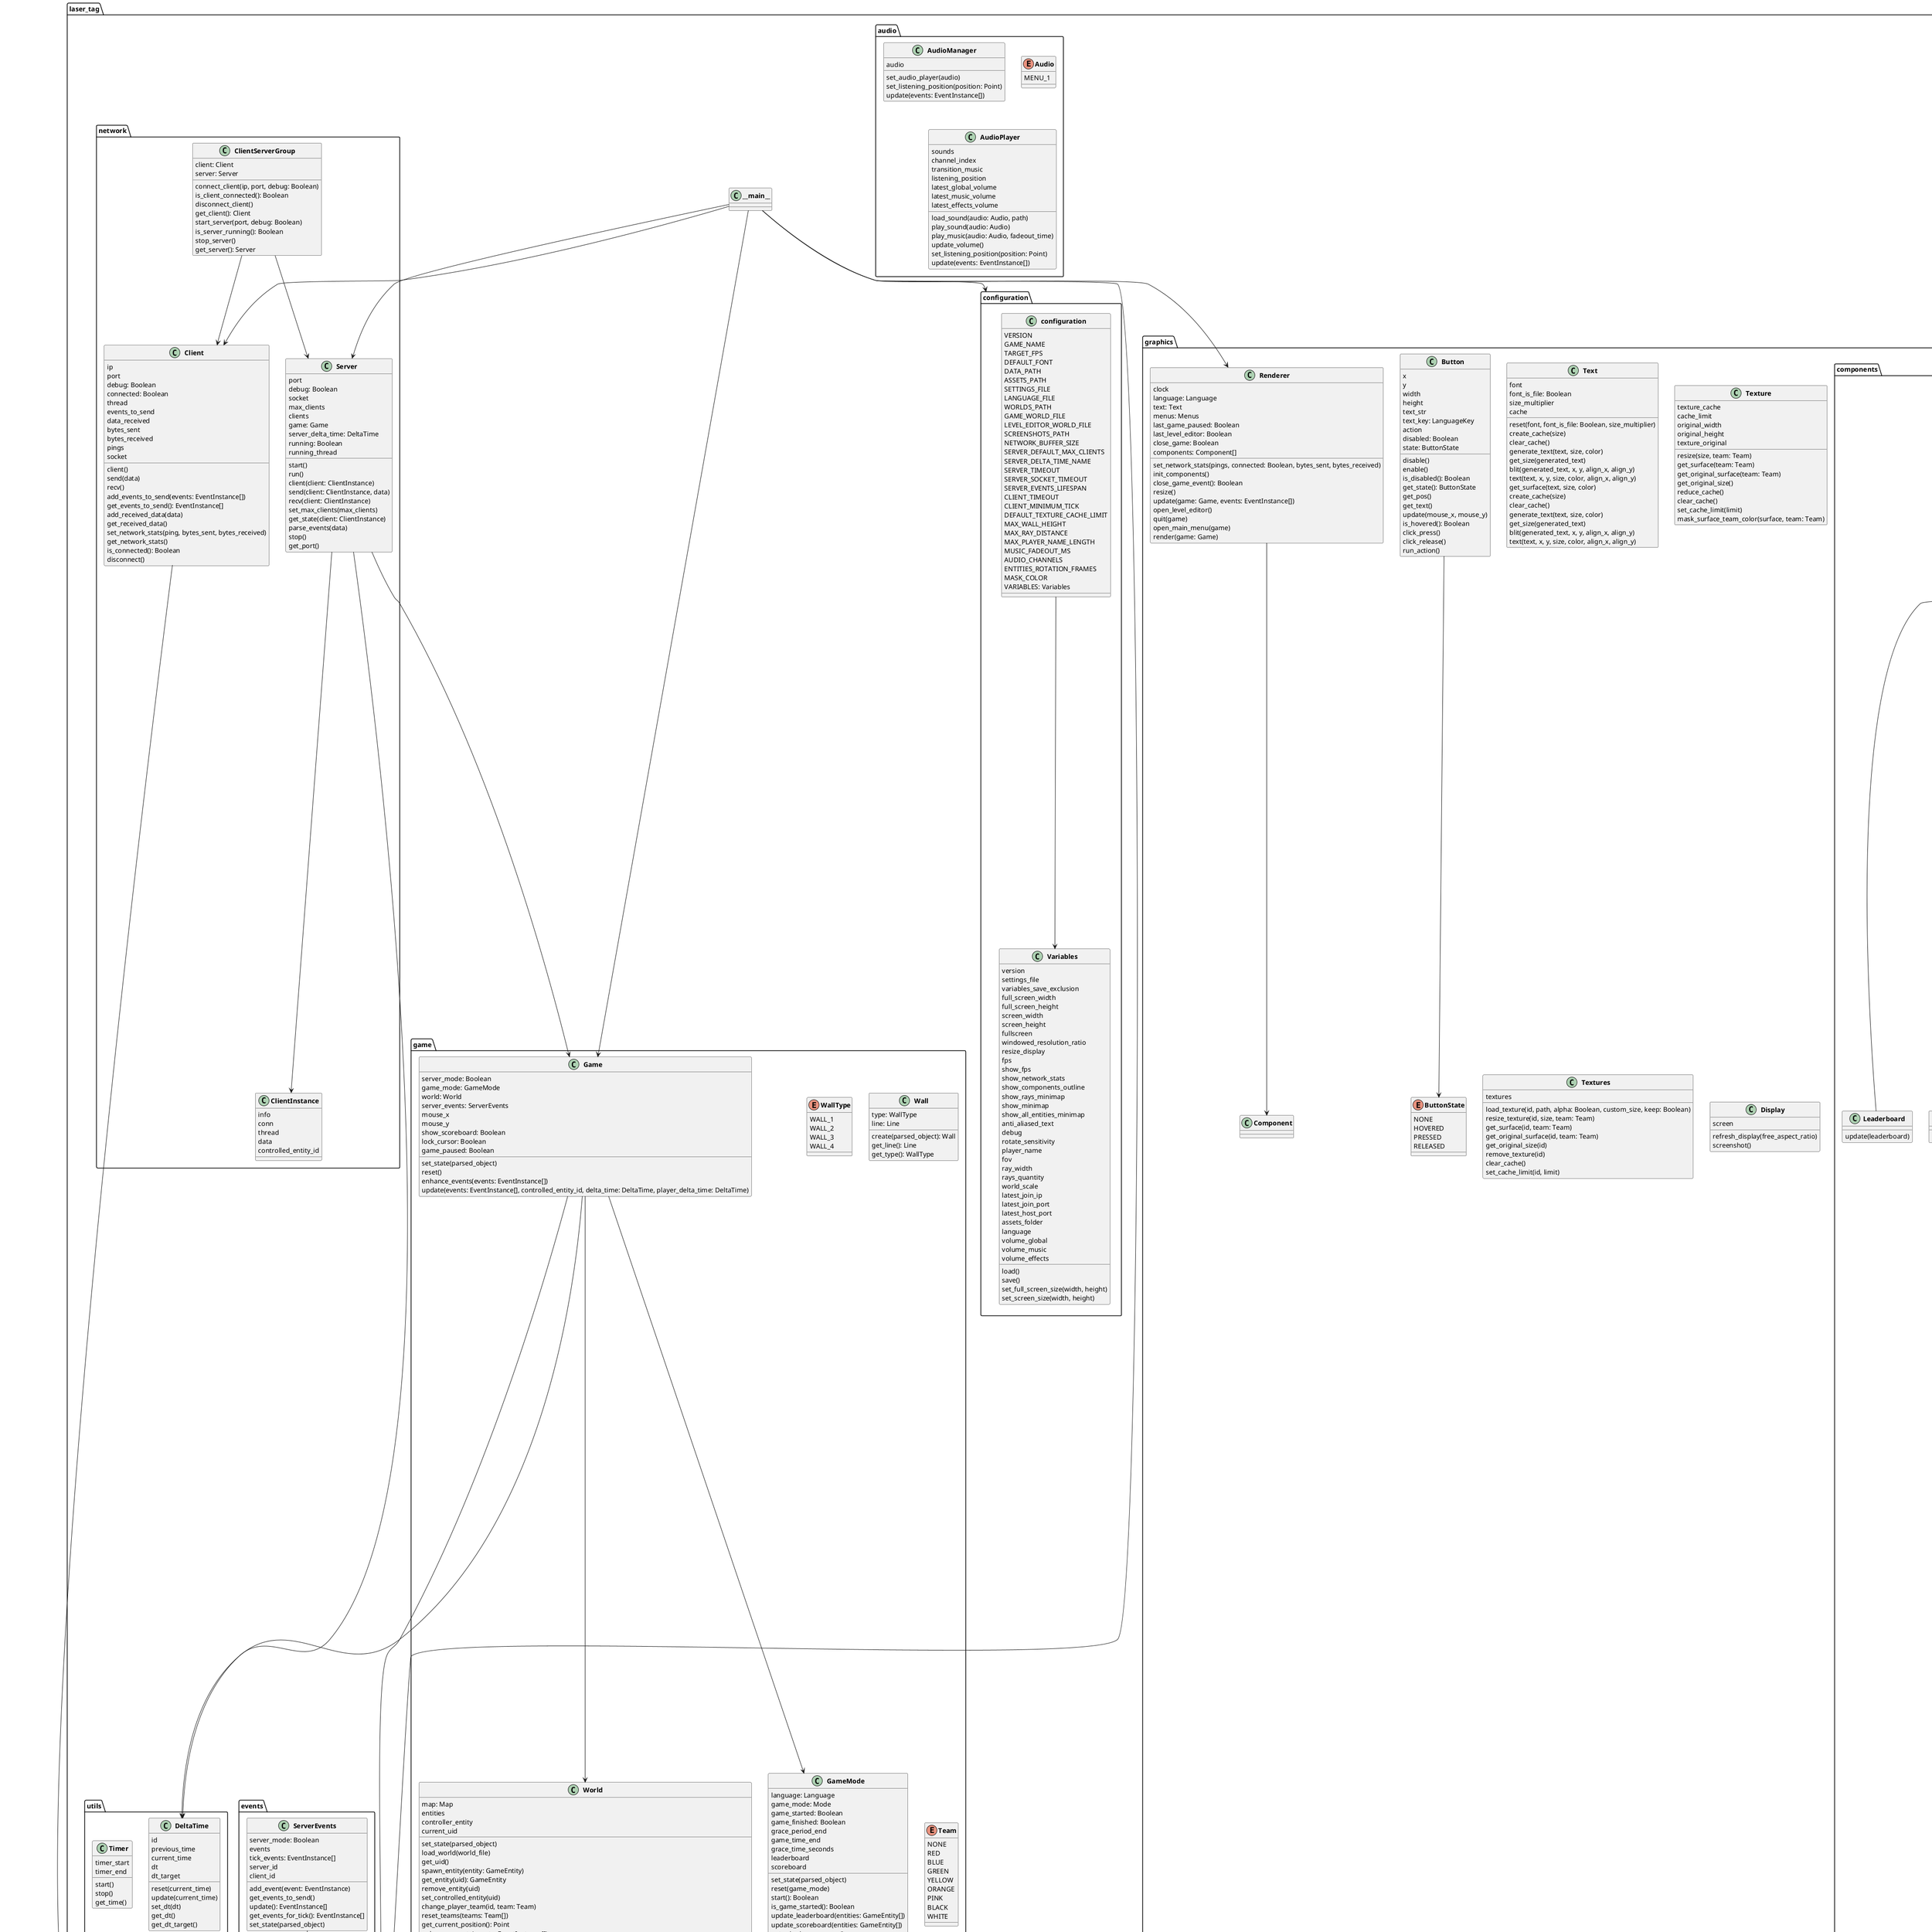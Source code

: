 @startuml "Laser Tag Diagram"

skinparam classFontStyle Bold

package laser_tag {
    package configuration {
        class configuration {
            VERSION
            GAME_NAME
            TARGET_FPS
            DEFAULT_FONT
            DATA_PATH
            ASSETS_PATH
            SETTINGS_FILE
            LANGUAGE_FILE
            WORLDS_PATH
            GAME_WORLD_FILE
            LEVEL_EDITOR_WORLD_FILE
            SCREENSHOTS_PATH
            NETWORK_BUFFER_SIZE
            SERVER_DEFAULT_MAX_CLIENTS
            SERVER_DELTA_TIME_NAME
            SERVER_TIMEOUT
            SERVER_SOCKET_TIMEOUT
            SERVER_EVENTS_LIFESPAN
            CLIENT_TIMEOUT
            CLIENT_MINIMUM_TICK
            DEFAULT_TEXTURE_CACHE_LIMIT
            MAX_WALL_HEIGHT
            MAX_RAY_DISTANCE
            MAX_PLAYER_NAME_LENGTH
            MUSIC_FADEOUT_MS
            AUDIO_CHANNELS
            ENTITIES_ROTATION_FRAMES
            MASK_COLOR
            VARIABLES: Variables
        }

        class Variables {
            version
            settings_file
            variables_save_exclusion
            full_screen_width
            full_screen_height
            screen_width
            screen_height
            fullscreen
            windowed_resolution_ratio
            resize_display
            fps
            show_fps
            show_network_stats
            show_components_outline
            show_rays_minimap
            show_minimap
            show_all_entities_minimap
            anti_aliased_text
            debug
            rotate_sensitivity
            player_name
            fov
            ray_width
            rays_quantity
            world_scale
            latest_join_ip
            latest_join_port
            latest_host_port
            assets_folder
            language
            volume_global
            volume_music
            volume_effects

            load()
            save()
            set_full_screen_size(width, height)
            set_screen_size(width, height)
        }

        configuration --> Variables
    }

    package math {
        class Circle
        {
            origin: Point
            radius

            create(parsed_object): Circle
            collides_with(other): Boolean
            collides_with_circle(other: Circle): Boolean
            collides_with_point(other: Point): Boolean
            collides_with_segment(other: Line): Boolean
        }

        class Line {
            point1: Point
            point2: Point
            distance
            rotation
            margin

            create(parsed_object): Line
            get_intersection_line(line: Line): Point
            get_intersection_segment(line: Line): Point
            get_coordinates(map_bounds)
            get_distance()
            get_rotation()
        }

        class Point {
            x
            y

            create(parsed_object): Point
        }

        Circle --> Point
        Circle --> Line
        Line --> Point
    }

    package utils {
        class DeltaTime {
            id
            previous_time
            current_time
            dt
            dt_target

            reset(current_time)
            update(current_time)
            set_dt(dt)
            get_dt()
            get_dt_target()
        }

        class Timer {
            timer_start
            timer_end

            start()
            stop()
            get_time()
        }
    }

    package events {
        enum Event {
            NONE
            TICK
            START_GAME
            CHANGE_GAME_MODE
            CHANGE_PLAYER_TEAM
            PLAYER_JOIN
            PLAYER_LEAVE
            PLAY_SOUND
            PLAY_SOUND_LOCAL
            MESSAGE
            TYPE_CHAR
            GAME_MOVE
            GAME_MOVE_FORWARD
            GAME_MOVE_BACKWARD
            GAME_MOVE_LEFT
            GAME_MOVE_RIGHT
            GAME_RUN
            GAME_JUMP
            GAME_CROUCH
            GAME_RELOAD
            GAME_SHOOT
            GAME_ROTATE
            GAME_SCOREBOARD
            KEY_ESCAPE
            KEY_ESCAPE_PRESS
            KEY_RETURN
            KEY_RETURN_PRESS
            KEY_BACKSPACE
            KEY_BACKSPACE_PRESS
            KEY_TAB
            KEY_UP
            KEY_DOWN
            KEY_LEFT
            KEY_RIGHT
            MOUSE_MOVE
            MOUSE_LEFT_CLICK
            MOUSE_LEFT_CLICK_PRESS
            MOUSE_LEFT_CLICK_RELEASE
            MOUSE_RIGHT_CLICK
            MOUSE_RIGHT_CLICK_PRESS
            MOUSE_RIGHT_CLICK_RELEASE
            MOUSE_MIDDLE_CLICK
            MOUSE_MIDDLE_CLICK_PRESS
            MOUSE_MIDDLE_CLICK_RELEASE
            MOUSE_SCROLL_UP
            MOUSE_SCROLL_DOWN
            WINDOW_RESIZE
            WINDOW_FULLSCREEN
            WINDOW_QUIT
            SCREENSHOT
        }

        class EventInstance {
            timestamp
            id
            data
            local: Boolean
            game: Boolean
            server: Boolean

            create(parsed_object): EventInstance
        }

        class ServerEvents {
            server_mode: Boolean
            events
            tick_events: EventInstance[]
            server_id
            client_id

            add_event(event: EventInstance)
            get_events_to_send()
            update(): EventInstance[]
            get_events_for_tick(): EventInstance[]
            set_state(parsed_object)
        }

        EventInstance --> Event
        ServerEvents --> EventInstance
    }

    package audio {
        enum Audio {
            MENU_1
        }

        class AudioManager {
            audio

            set_audio_player(audio)
            set_listening_position(position: Point)
            update(events: EventInstance[])
        }

        class AudioPlayer {
            sounds
            channel_index
            transition_music
            listening_position
            latest_global_volume
            latest_music_volume
            latest_effects_volume

            load_sound(audio: Audio, path)
            play_sound(audio: Audio)
            play_music(audio: Audio, fadeout_time)
            update_volume()
            set_listening_position(position: Point)
            update(events: EventInstance[])
        }
    }

    package entities {
        class Entity {
            position: Point
            collider: Circle
            rotation
            alive: Boolean

            create(parsed_object): Entity
            move(x, y)
            collides_with(other: Entity): Boolean
        }

        class GameEntity extends Entity {
            move_speed
            run_speed_multiplier
            crouch_speed_multiplier
            attack_speed
            next_attack_timestamps
            damages
            can_move: Boolean
            can_attack: Boolean
            can_be_attacked: Boolean
            is_running: Boolean
            is_crouching: Boolean
            score
            score_reward
            eliminations
            deaths
            team
            hp

            create(parsed_object): GameEntity
            entity_radius()
            reset()
            move(x, y)
            set_max_hp(max_hp)
            death(no_deletion: Boolean)
            attack(): Boolean
            check_can_be_attacked(): Boolean
            damage(damage): Boolean
            heal(heal)
            on_hit(entity: GameEntity)
            on_kill(entity: GameEntity)
        }

        class BarrelShort extends GameEntity {
            create(parsed_object): BarrelShort
            entity_radius()
            death()
        }

        class BarrelTall extends GameEntity {
            create(parsed_object): BarrelTall
            entity_radius()
            death()
        }

        class Player extends GameEntity {
            name
            is_shooting: Boolean
            is_moving: Boolean
            holding_restart: Boolean
            deactivation_time
            deactivated_until_timestamp
            deactivation_time_ratio

            create(parsed_object): Player
            entity_radius()
            get_deactivation_time_ratio()
            death()
            check_can_be_attacked()
            set_name(name)
        }

        class LaserRay extends Entity {
            end_position
            parent_id
            get_entity_fct
            time_to_live

            create(parsed_object): LaserRay
            entity_radius()
            on_hit(entity: GameEntity)
            on_kill(entity: GameEntity)
            death()
            attack(): Boolean
            give_stats_to_parent()
            collides_with(other: Entity): Boolean
        }

        Entity --> Point
        Entity --> Circle
    }

    package game {
        class Game {
            server_mode: Boolean
            game_mode: GameMode
            world: World
            server_events: ServerEvents
            mouse_x
            mouse_y
            show_scoreboard: Boolean
            lock_cursor: Boolean
            game_paused: Boolean

            set_state(parsed_object)
            reset()
            enhance_events(events: EventInstance[])
            update(events: EventInstance[], controlled_entity_id, delta_time: DeltaTime, player_delta_time: DeltaTime)
        }

        enum Mode {
            SOLO
            TEAM
            SOLO_ELIMINATION
            TEAM_ELIMINATION
        }

        class GameMode {
            language: Language
            game_mode: Mode
            game_started: Boolean
            game_finished: Boolean
            grace_period_end
            game_time_end
            grace_time_seconds
            leaderboard
            scoreboard

            set_state(parsed_object)
            reset(game_mode)
            start(): Boolean
            is_game_started(): Boolean
            update_leaderboard(entities: GameEntity[])
            update_scoreboard(entities: GameEntity[])
            get_winning_message()
            get_winning_color()
            change_mode(mode: Mode): Boolean
            get_teams_available(mode: Mode): Team[]
            update(entities: GameEntity[])
        }

        enum WallType {
            WALL_1
            WALL_2
            WALL_3
            WALL_4
        }

        class Wall {
            type: WallType
            line: Line

            create(parsed_object): Wall
            get_line(): Line
            get_type(): WallType
        }

        class Map {
            walls: Wall[]
            spawn_points: Point[]
            spatial_partitioning
            map_min_x
            map_min_y
            map_max_x
            map_max_y
            margin

            set_walls(walls: Wall[])
            get_spawn_point(): Point
            get_map_bounds()
            generate_partitioning_cache()
            collides_with(collider: Circle): Boolean
            cast_ray(origin: Point, direction): Ray
        }

        class World {
            map: Map
            entities
            controller_entity
            current_uid

            set_state(parsed_object)
            load_world(world_file)
            get_uid()
            spawn_entity(entity: GameEntity)
            get_entity(uid): GameEntity
            remove_entity(uid)
            set_controlled_entity(uid)
            change_player_team(id, team: Team)
            reset_teams(teams: Team[])
            get_current_position(): Point
            enhance_events(events: EventInstance[])
            update(events: EventInstance[], controlled_entity_id, delta_time: DeltaTime, player_delta_time: DeltaTime)
            move_entity(entity: GameEntity, movement_vector: Point): Boolean
            cast_rays()
        }

        class Ray {
            origin: Point
            direction
            distance

            set_hit(hit_point: Point, hit_infos, distance)
        }

        enum Team {
            NONE
            RED
            BLUE
            GREEN
            YELLOW
            ORANGE
            PINK
            BLACK
            WHITE
        }

        Game --> GameMode
        Game --> World
        Game --> EventInstance
        Game --> DeltaTime
        GameMode --> Mode
        GameMode --> GameEntity
        World --> Map
        World --> GameEntity
        World --> EventInstance
        Map --> Point
        Map --> Circle
        Map --> Ray
        Ray --> Point
    }

    package network {
        class Client {
            ip
            port
            debug: Boolean
            connected: Boolean
            thread
            events_to_send
            data_received
            bytes_sent
            bytes_received
            pings
            socket

            client()
            send(data)
            recv()
            add_events_to_send(events: EventInstance[])
            get_events_to_send(): EventInstance[]
            add_received_data(data)
            get_received_data()
            set_network_stats(ping, bytes_sent, bytes_received)
            get_network_stats()
            is_connected(): Boolean
            disconnect()
        }

        class Server {
            port
            debug: Boolean
            socket
            max_clients
            clients
            game: Game
            server_delta_time: DeltaTime
            running: Boolean
            running_thread

            start()
            run()
            client(client: ClientInstance)
            send(client: ClientInstance, data)
            recv(client: ClientInstance)
            set_max_clients(max_clients)
            get_state(client: ClientInstance)
            parse_events(data)
            stop()
            get_port()
        }

        class ClientInstance {
            info
            conn
            thread
            data
            controlled_entity_id
        }

        class ClientServerGroup {
            client: Client
            server: Server

            connect_client(ip, port, debug: Boolean)
            is_client_connected(): Boolean
            disconnect_client()
            get_client(): Client
            start_server(port, debug: Boolean)
            is_server_running(): Boolean
            stop_server()
            get_server(): Server
        }

        ClientServerGroup --> Client
        ClientServerGroup --> Server
        Client --> EventInstance
        Server --> Game
        Server --> DeltaTime
        Server --> ClientInstance
    }

    package language {
        enum LanguageKey {
            GAME_NAME
            DEFAULT_PLAYER_NAME
            NETWORK_STATS_CONNECTED
            NETWORK_STATS_DISCONNECTED
            NETWORK_STATS_CONNECTING
            NETWORK_STATS_PING
            NETWORK_STATS_AVG_SEND_TICK
            NETWORK_STATS_SEND_SECOND
            NETWORK_STATS_AVG_SEND
            NETWORK_STATS_MAX_SEND
            NETWORK_STATS_AVG_RECV
            NETWORK_STATS_MAX_RECV
            NETWORK_STATS_KBITS_UNIT
            LEVEL_EDITOR_QUIT
            LEVEL_EDITOR_SAVE
            LEVEL_EDITOR_LOAD
            LEVEL_EDITOR_PLACE
            LEVEL_EDITOR_MOVE
            LEVEL_EDITOR_SNAP
            LEVEL_EDITOR_GRID
            LEVEL_EDITOR_PREVIEW
            LEVEL_EDITOR_HELP
            LEVEL_EDITOR_ITEM_WALL_1
            LEVEL_EDITOR_ITEM_WALL_2
            LEVEL_EDITOR_ITEM_WALL_3
            LEVEL_EDITOR_ITEM_WALL_4
            LEVEL_EDITOR_ITEM_BARREL_SHORT
            LEVEL_EDITOR_ITEM_BARREL_TALL
            LEVEL_EDITOR_ITEM_SPAWN_POINT
            GAME_FPS
            GAME_SCOREBOARD_TITLE
            GAME_SCOREBOARD_TEAM
            GAME_SCOREBOARD_NAME
            GAME_SCOREBOARD_SCORE
            GAME_SCOREBOARD_ELIMINATIONS
            GAME_SCOREBOARD_DEATHS
            GAME_END_GAME_WINNER_TITLE
            GAME_END_GAME_WINNER_PLAYER
            GAME_END_GAME_WINNER_TEAM
            GAME_END_GAME_HOLD_TO_RESTART
            MENU_MAIN_PLAY
            MENU_MAIN_SETTINGS
            MENU_MAIN_QUIT
            MENU_PAUSE_TITLE
            MENU_PAUSE_INFORMATION
            MENU_PAUSE_RESUME
            MENU_PAUSE_SETTINGS
            MENU_PAUSE_QUIT
            MENU_CONFIRMATION_YES
            MENU_CONFIRMATION_NO
            MENU_CONFIRMATION_QUIT_GAME
            MENU_CONFIRMATION_CLOSE_GAME
            MENU_SETTINGS_TITLE
            MENU_SETTINGS_BACK
            MENU_SETTINGS_GENERAL
            MENU_SETTINGS_DISPLAY
            MENU_SETTINGS_CONTROLS
            MENU_SETTINGS_AUDIO
            MENU_SETTINGS_DEBUG
            MENU_SETTINGS_FOV
            MENU_SETTINGS_RAY_WIDTH
            MENU_SETTINGS_LANGUAGE
            MENU_SETTINGS_ASSETS_PACK
            MENU_SETTINGS_SHOW_FPS
            MENU_SETTINGS_FPS
            MENU_SETTINGS_TEXT_ANTI_ALIASING
            MENU_SETTINGS_RESOLUTION
            MENU_SETTINGS_FULLSCREEN
            MENU_SETTINGS_NETWORK_STATS
            MENU_SETTINGS_COMPONENTS_OUTLINE
            MENU_SETTINGS_RAYS_MINIMAP
            MENU_SETTINGS_ALL_ENTITIES_MINIMAP
            MENU_SETTINGS_LEVEL_EDITOR
            MENU_SETTINGS_LEVEL_EDITOR_OPEN
            MENU_SETTINGS_VOLUME_GLOBAL
            MENU_SETTINGS_VOLUME_MUSIC
            MENU_SETTINGS_VOLUME_EFFECTS
            MENU_CONNECTION_TITLE
            MENU_CONNECTION_BACK
            MENU_CONNECTION_JOIN
            MENU_CONNECTION_HOST
            MENU_CONNECTION_IP
            MENU_CONNECTION_PORT
            MENU_CONNECTION_HOSTED_PORT
            MENU_CONNECTION_STOP
            MENU_CONNECTION_SERVER_RUNNING
            MENU_CONNECTION_SERVER_STOPPED
            MENU_DISCONNECTED_TITLE
            MENU_DISCONNECTED_MENU
            MENU_SELECTION_TITLE
            MENU_SELECTION_START
            MENU_SELECTION_LEAVE
            MENU_SELECTION_GAME_MODE
            MENU_SELECTION_TEAMS
            MENU_SELECTION_PLAYERS
            MENU_SELECTION_PLAYER_COUNT
            GAME_MODE_SOLO
            GAME_MODE_TEAM
            GAME_MODE_SOLO_ELIMINATION
            GAME_MODE_TEAM_ELIMINATION
            TEAM_ALL
            TEAM_RED
            TEAM_BLUE
            TEAM_GREEN
            TEAM_YELLOW
            TEAM_ORANGE
            TEAM_PINK
            TEAM_BLACK
            TEAM_WHITE
        }

        class Language {
            language_content
            language

            load()
            set_language(language)
            get_language_list()
            get(key: LanguageKey)
        }
    }

    package graphics {
        enum ButtonState {
            NONE
            HOVERED
            PRESSED
            RELEASED
        }

        class Button {
            x
            y
            width
            height
            text_str
            text_key: LanguageKey
            action
            disabled: Boolean
            state: ButtonState

            disable()
            enable()
            is_disabled(): Boolean
            get_state(): ButtonState
            get_pos()
            get_text()
            update(mouse_x, mouse_y)
            is_hovered(): Boolean
            click_press()
            click_release()
            run_action()
        }

        class Text {
            reset(font, font_is_file: Boolean, size_multiplier)
            create_cache(size)
            clear_cache()
            generate_text(text, size, color)
            get_size(generated_text)
            blit(generated_text, x, y, align_x, align_y)
            text(text, x, y, size, color, align_x, align_y)
            get_surface(text, size, color)

            font
            font_is_file: Boolean
            size_multiplier
            cache
            create_cache(size)
            clear_cache()
            generate_text(text, size, color)
            get_size(generated_text)
            blit(generated_text, x, y, align_x, align_y)
            text(text, x, y, size, color, align_x, align_y)
        }

        class Texture {
            texture_cache
            cache_limit
            original_width
            original_height
            texture_original
            resize(size, team: Team)
            get_surface(team: Team)
            get_original_surface(team: Team)
            get_original_size()
            reduce_cache()
            clear_cache()
            set_cache_limit(limit)
            mask_surface_team_color(surface, team: Team)
        }

        class Textures {
            textures
            load_texture(id, path, alpha: Boolean, custom_size, keep: Boolean)
            resize_texture(id, size, team: Team)
            get_surface(id, team: Team)
            get_original_surface(id, team: Team)
            get_original_size(id)
            remove_texture(id)
            clear_cache()
            set_cache_limit(id, limit)
        }

        package components {
            class Component {
                language: Language
                text: Text
                data
                surface
                width
                height

                set_original_size(width, height)
                get_size()
                set_surface_size(width, height)
                resize()
                get()
                update(data)
                render()
            }

            enum ButtonType {
                MENU
                LEVEL_EDITOR
                LEVEL_EDITOR_ITEM
                SETTINGS_CATEGORY
                OPEN_FOLDER
                MINI_BUTTON
                GAME_MODE
            }

            class BackgroundMenu extends Component {
                update(events: EventInstance[])
            }

            class GraphicalElement extends Component {
                selected: Boolean

                is_selected(): Boolean
                set_selected(selected: Boolean)
                update(events: EventInstance[])
                render()
            }

            class GraphicalButton extends GraphicalElement {
                x
                y
                button_width
                button_height
                text_str
                text_key: LanguageKey
                action
                disabled: Boolean
                type: ButtonType
                button: Button

                set_text(text)
                set_text_key(text_key: LanguageKey)
                set_action(action)
                set_disabled(disabled: Boolean)
                set_relative_offset(offset_x, offset_y)
                get_state(): ButtonState
                update(events: EventInstance[])
            }

            class GraphicalCheckbox extends GraphicalElement {
                x
                y
                checkbox_width
                checkbox_height
                checked: Boolean
                check_action
                uncheck_action
                disabled: Boolean
                button: Button

                set_disabled(disabled: Boolean)
                set_relative_offset(offset_x, offset_y)
                toggle()
                update(events: EventInstance[])
            }

            class GraphicalComboBox extends GraphicalElement {
                x
                y
                choice_width
                choice_height
                choices
                choice
                change_action
                disabled: Boolean
                opened: Boolean
                relative_offset_x
                relative_offset_y
                mouse_x
                mouse_y
                max_elements
                button: Button
                choices_buttons: Button[]

                set_disabled(disabled: Boolean)
                set_relative_offset(offset_x, offset_y)
                toggle()
                open()
                close()
                select(key)
                update(events: EventInstance[])
            }

            class GraphicalNumberSelect extends GraphicalElement {
                x
                y
                min_value
                max_value
                step
                change_action
                current_value

                set_disabled(disabled: Boolean)
                set_relative_offset(offset_x, offset_y)
                decrease()
                increase()
                change(value)
                update(events: EventInstance[])
            }

            class GraphicalSlider extends GraphicalElement {
                x
                y
                min_value
                max_value
                precision
                change_action
                current_value
                percentage
                selecting: Boolean
                disabled: Boolean
                relative_offset_x
                relative_offset_y
                mouse_x
                mouse_y

                set_disabled(disabled: Boolean)
                set_relative_offset(offset_x, offset_y)
                select()
                update(events: EventInstance[])
            }

            class GraphicalText extends GraphicalElement {
                original_x
                original_y
                x
                y
                align_x
                align_y
                text_str
                text_key: LanguageKey
                size
                color

                get_text_to_render()
                update(events: EventInstance[])
            }

            class GraphicalTextInput extends GraphicalElement {
                x
                y
                input_width
                input_height
                input_value
                max_text_length
                focus_action
                unfocus_action
                int_only: Boolean
                max_int_value
                no_eval_banned_elements: Boolean
                disabled: Boolean
                focused: Boolean

                get_value()
                focus_event()
                unfocus_event()
                set_disabled(disabled: Boolean)
                set_relative_offset(offset_x, offset_y)
                update(events: EventInstance[])
            }

            class Crosshair extends Component {
                space_ratio

                update(is_running: Boolean, is_crouching: Boolean)
            }

            class Fps extends Component {
                update(fps)
            }

            class GameTimer extends Component {
                update(grace_period_seconds, grace_period_end, game_time_seconds, game_time_end)
            }

            class HUD extends Component {
                deactivation_time_ratio
                can_attack: Boolean
                size_multiplier

                update(deactivation_time_ratio, can_attack: Boolean)
            }

            class LaserGun extends Component {
                offset_x
                offset_y
                total_time
                multiplier
                is_shooting
                team: Team

                update(is_moving: Boolean, is_running: Boolean, is_crouching: Boolean, is_shooting: Boolean, team: Team)
            }

            class Leaderboard extends Component {
                update(leaderboard)
            }

            class Minimap extends Component {
                update(map, map_bounds, entities: GameEntity[], rays: Ray[])
            }

            class NetworkStats extends Component {
                update(pings, connected: Boolean, bytes_sent, bytes_received)
            }

            class Scoreboard extends Component {
                update(entities: GameEntity[])
            }

            class "World" as WorldComponent extends Component {
                crosshair: Crosshair
                hud: HUD

                update(rays: Ray[], entities: GameEntity[], current_entity: GameEntity)
                position_to_screen(point: Point)
            }

            package LevelEditor {
                enum EditorState {
                    PLACE
                    MOVE
                }

                enum Item {
                    WALL_1
                    WALL_2
                    WALL_3
                    WALL_4
                    BARREL_SHORT
                    BARREL_TALL
                    SPAWN_POINT
                }

                class ItemMenu extends Component {
                    mouse_x
                    mouse_y
                    selected_item_index
                    buttons: GraphicalButton[]
                    scroll
                    scroll_max
                    scroll_step

                    get_selected_item(): Item
                    move_buttons(y_value)
                    in_view_screen(point: Point)
                    update(events: EventInstance[], relative_offset)
                }

                class Toolbar extends Component {
                    mouse_x
                    mouse_y
                    editor_state: EditorState
                    snap_to_grid: Boolean
                    show_grid: Boolean
                    preview: Boolean
                    place_button: Button
                    move_button: Button
                    snap_to_grid_button: Button
                    show_grid_button: Button
                    preview_button: Button
                    buttons: GraphicalButton[]

                    get_editor_state(): EditorState
                    get_view_variables()
                    quit()
                    update(events: EventInstance[], relative_offset)
                }

                class View extends Component {
                    mouse_x
                    mouse_y
                    cell_size
                    max_cell_size
                    min_cell_size
                    center_transition_speed
                    center_x_transition
                    center_y_transition
                    center_x
                    center_y
                    delta_time
                    walls: Wall[]
                    entities: GameEntity[]
                    spawn_points: Point[]
                    scroll_step
                    move_speed
                    preview_radius
                    snap_to_grid: Boolean
                    show_grid: Boolean
                    preview: Boolean
                    editor_state: EditorState
                    selected_item: Item
                    position_aimed: Point
                    min_selection_distance
                    placing_or_moving: Boolean
                    selected_elements: Point[]

                    get_map_data()
                    set_map_data(map_data)
                    set_editor_state(editor_state: EditorState)
                    set_selected_item(item: Item)
                    set_view_variables(snap_to_grid: Boolean, show_grid: Boolean, preview: Boolean)
                    get_walls(): Wall[]
                    reset_center()
                    screen_position_to_world_point(x, y): Point
                    world_point_to_screen_position(point: Point)
                    in_view_screen(): Boolean
                    in_view_world(): Boolean
                    in_view_world_rect(): Boolean
                    snap_coordinates(point: Point): Point
                    draw_line(line: Line, color)
                    display_grid()
                    manage_click(mouse_left_click_press: Boolean, mouse_left_click_release: Boolean, mouse_right_click_press: Boolean)
                    find_nearest_object_position(point: Point): Point
                    delete_element_containing_point(point: Point)
                    cancel_placing_or_moving()
                    update(events: EventInstance[], relative_offset)
                }

                class "LevelEditor" as LevelEditorComponent extends Component, Menu {
                    toolbar: Toolbar
                    item_menu: ItemMenu
                    view: View
                    components
                    text: Text
                    mouse_x
                    mouse_y
                    toolbar_position
                    item_menu_position
                    view_position

                    load()
                    save()
                    update(events: EventInstance[])
                }

                ItemMenu --> Item
                Toolbar --> EditorState
                View --> Item
                View --> EditorState
                LevelEditorComponent --> Toolbar
                LevelEditorComponent --> ItemMenu
                LevelEditorComponent --> View
            }

            package menus {
                class Menu {
                    elements: GraphicalElement[]
                    active: Boolean
                    add_event_function

                    resize()
                    update(events: EventInstance[], no_escape: Boolean)
                    add_event(event: EventInstance)
                    is_active(): Boolean
                    set_active(active: Boolean)
                    deactivate_event()
                }

                class Menus {
                    menus: Menu[]
                    menu_events: EventInstance[]

                    init_menus()
                    add_event(event: EventInstance)
                    get_events(): EventInstance[]
                    resize()
                    update(events: EventInstance[])
                    get_menus(): Menu[]
                    open_menu(menu: Menu)
                }

                class ModeTeamSelectionMenu extends Component, Menu {
                    game: Game
                    callback_quit
                    menu_box_width
                    menu_box_height
                    border_margin
                    button_width
                    button_height
                    teams_button : GraphicalButton
                    default_elements: GraphicalElement[]
                    pages_buttons: GraphicalButton[]
                    pages_elements
                    elements
                    selected_mode: Mode
                    available_teams: Team[]
                    team_areas
                    players
                    players_areas
                    grab_player_id
                    mouse_x
                    mouse_y
                    current_page

                    select_mode(mode: Mode)
                    refresh()
                    switch_page(page)
                    is_hovered(rect): Boolean
                    quit()
                    update(events: EventInstance[])
                }

                class Confirmation extends Component, Menu {
                    text_key
                    callback_yes
                    callback_no
                    callback_cancel
                    confirmation_box_width
                    confirmation_box_height

                    yes()
                    no()
                    cancel()
                    update(events: EventInstance[])
                }

                class ConnectionMenu extends Component, Menu {
                    game: Game
                    callback_main_menu
                    menu_box_width
                    menu_box_height
                    back_button: GraphicalButton
                    join_button_client: GraphicalButton
                    host_button_server: GraphicalButton
                    join_button_server: GraphicalButton
                    status_text: GraphicalText
                    hosted_port_text: GraphicalText
                    elements
                    background: BackgroundMenu

                    update_input_value(update_callback)
                    back_action()
                    update(events: EventInstance[])
                }

                class Disconnected extends Component, Menu {
                    callback_menu
                    box_width
                    box_height

                    menu()
                    update(events: EventInstance[])
                }

                class MainMenu extends Component, Menu {
                    callback_play
                    callback_settings
                    callback_quit
                    can_deactivate: Boolean
                    background: BackgroundMenu

                    play()
                    settings()
                    quit()
                    update(events: EventInstance[])
                }

                class PauseMenu extends Component, Menu {
                    callback_resume
                    callback_quit
                    block_resume: Boolean

                    resume()
                    settings()
                    quit()
                    update(events: EventInstance[])
                }

                class SettingsMenu extends Component, Menu {
                    callback_back
                    draw_menu_background: Boolean
                    settings_box_width
                    settings_box_height
                    back_button : GraphicalButton
                    default_elements: GraphicalElement[]
                    pages_buttons: GraphicalButton[]
                    pages_elements
                    elements
                    background: BackgroundMenu

                    back_action()
                    change_screen_resolution(value)
                    change_fullscreen(value)
                    change_ray_width(value)
                    change_assets(assets_folder)
                    change_language(language)
                    switch_settings_page(page)
                    update(events: EventInstance[])
                }
            }

            Component --> Language
        }

        class Display {
            screen
            refresh_display(free_aspect_ratio)
            screenshot()
        }

        class Renderer {
            clock
            language: Language
            text: Text
            menus: Menus
            last_game_paused: Boolean
            last_level_editor: Boolean
            close_game: Boolean
            components: Component[]

            set_network_stats(pings, connected: Boolean, bytes_sent, bytes_received)
            init_components()
            close_game_event(): Boolean
            resize()
            update(game: Game, events: EventInstance[])
            open_level_editor()
            quit(game)
            open_main_menu(game)
            render(game: Game)
        }

        Button --> ButtonState
        Renderer --> Component
    }

    class __main__ {}

    __main__ --> configuration
    __main__ --> Game
    __main__ --> Renderer
    __main__ --> Server
    __main__ --> Client
    __main__ --> Event
}

@enduml
